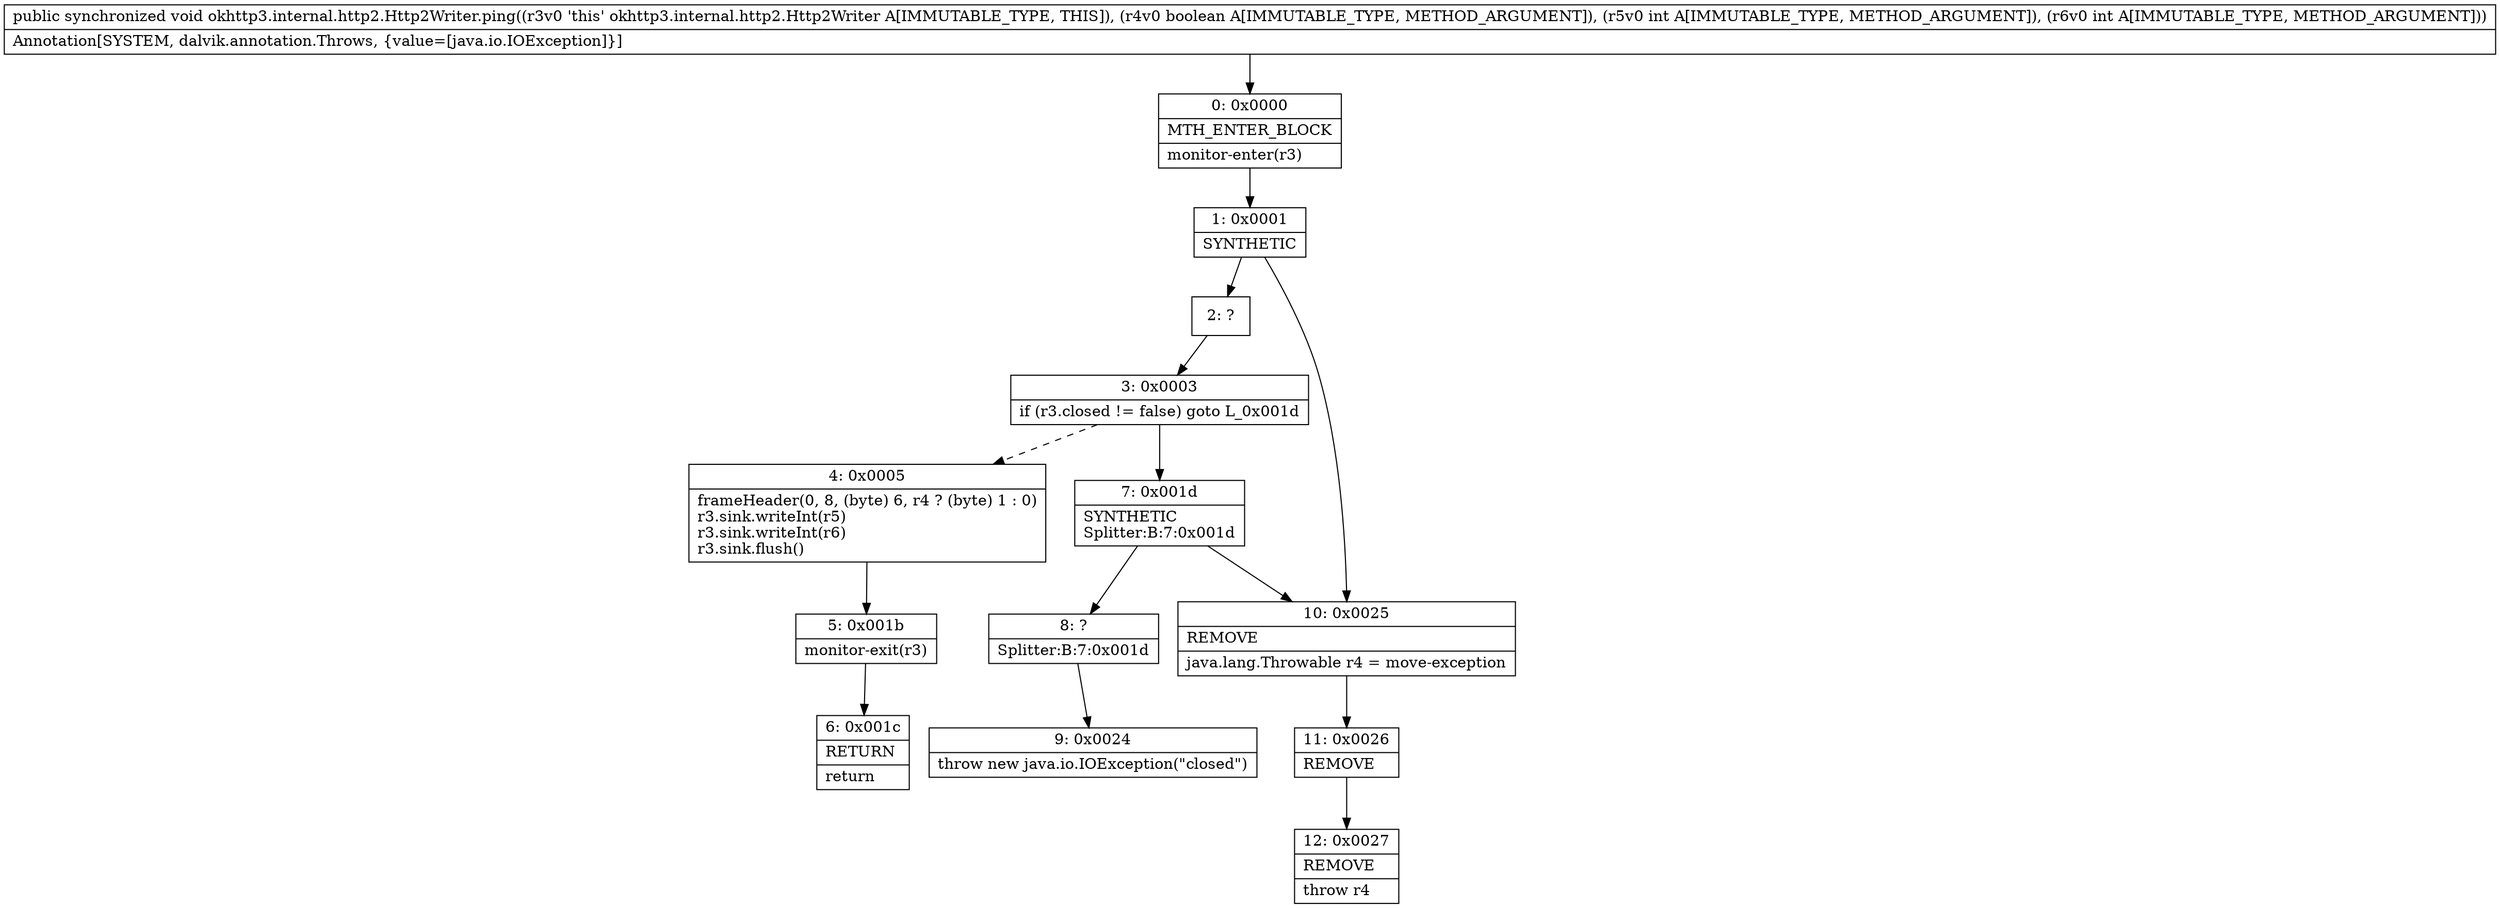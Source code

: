 digraph "CFG forokhttp3.internal.http2.Http2Writer.ping(ZII)V" {
Node_0 [shape=record,label="{0\:\ 0x0000|MTH_ENTER_BLOCK\l|monitor\-enter(r3)\l}"];
Node_1 [shape=record,label="{1\:\ 0x0001|SYNTHETIC\l}"];
Node_2 [shape=record,label="{2\:\ ?}"];
Node_3 [shape=record,label="{3\:\ 0x0003|if (r3.closed != false) goto L_0x001d\l}"];
Node_4 [shape=record,label="{4\:\ 0x0005|frameHeader(0, 8, (byte) 6, r4 ? (byte) 1 : 0)\lr3.sink.writeInt(r5)\lr3.sink.writeInt(r6)\lr3.sink.flush()\l}"];
Node_5 [shape=record,label="{5\:\ 0x001b|monitor\-exit(r3)\l}"];
Node_6 [shape=record,label="{6\:\ 0x001c|RETURN\l|return\l}"];
Node_7 [shape=record,label="{7\:\ 0x001d|SYNTHETIC\lSplitter:B:7:0x001d\l}"];
Node_8 [shape=record,label="{8\:\ ?|Splitter:B:7:0x001d\l}"];
Node_9 [shape=record,label="{9\:\ 0x0024|throw new java.io.IOException(\"closed\")\l}"];
Node_10 [shape=record,label="{10\:\ 0x0025|REMOVE\l|java.lang.Throwable r4 = move\-exception\l}"];
Node_11 [shape=record,label="{11\:\ 0x0026|REMOVE\l}"];
Node_12 [shape=record,label="{12\:\ 0x0027|REMOVE\l|throw r4\l}"];
MethodNode[shape=record,label="{public synchronized void okhttp3.internal.http2.Http2Writer.ping((r3v0 'this' okhttp3.internal.http2.Http2Writer A[IMMUTABLE_TYPE, THIS]), (r4v0 boolean A[IMMUTABLE_TYPE, METHOD_ARGUMENT]), (r5v0 int A[IMMUTABLE_TYPE, METHOD_ARGUMENT]), (r6v0 int A[IMMUTABLE_TYPE, METHOD_ARGUMENT]))  | Annotation[SYSTEM, dalvik.annotation.Throws, \{value=[java.io.IOException]\}]\l}"];
MethodNode -> Node_0;
Node_0 -> Node_1;
Node_1 -> Node_2;
Node_1 -> Node_10;
Node_2 -> Node_3;
Node_3 -> Node_4[style=dashed];
Node_3 -> Node_7;
Node_4 -> Node_5;
Node_5 -> Node_6;
Node_7 -> Node_8;
Node_7 -> Node_10;
Node_8 -> Node_9;
Node_10 -> Node_11;
Node_11 -> Node_12;
}

